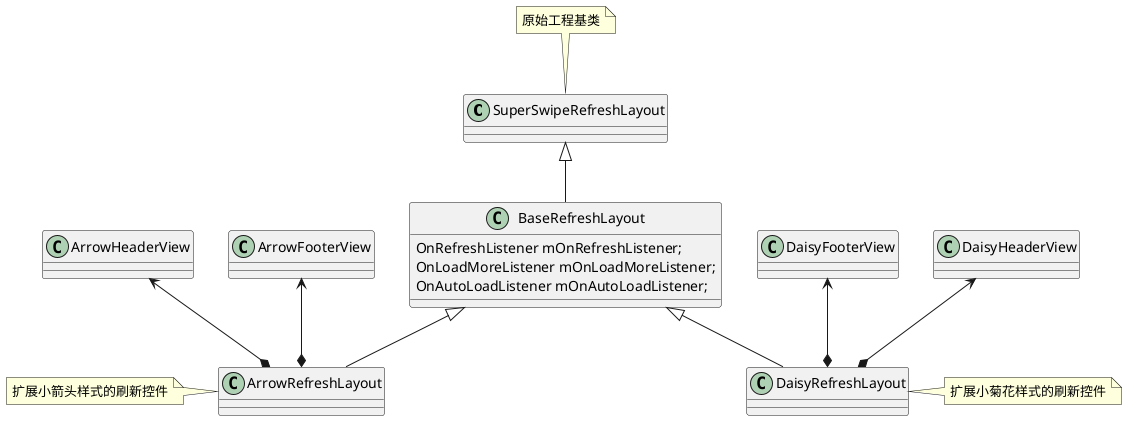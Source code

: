 @startuml
class SuperSwipeRefreshLayout
class BaseRefreshLayout{
    OnRefreshListener mOnRefreshListener;
    OnLoadMoreListener mOnLoadMoreListener;
    OnAutoLoadListener mOnAutoLoadListener;
}
class DaisyRefreshLayout
class ArrowRefreshLayout
class DaisyFooterView
class DaisyHeaderView
class ArrowHeaderView
class ArrowFooterView

note top of SuperSwipeRefreshLayout:原始工程基类
note right of DaisyRefreshLayout:扩展小菊花样式的刷新控件
note left of ArrowRefreshLayout:扩展小箭头样式的刷新控件

SuperSwipeRefreshLayout <|-- BaseRefreshLayout
BaseRefreshLayout <|--  DaisyRefreshLayout
BaseRefreshLayout <|--  ArrowRefreshLayout

DaisyHeaderView <--* DaisyRefreshLayout
DaisyFooterView <--* DaisyRefreshLayout

ArrowHeaderView <--* ArrowRefreshLayout
ArrowFooterView <--* ArrowRefreshLayout
@enduml